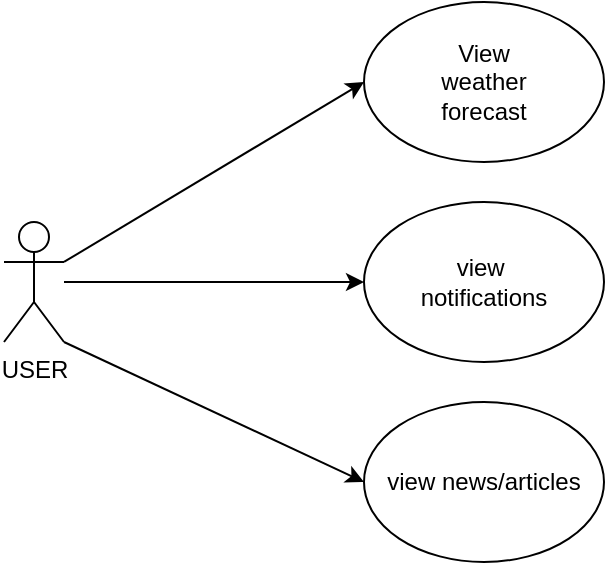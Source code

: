 <mxfile version="20.2.4" type="github"><diagram id="aQvzpvO4aYr6gS6fL9AE" name="Page-1"><mxGraphModel dx="734" dy="432" grid="1" gridSize="10" guides="1" tooltips="1" connect="1" arrows="1" fold="1" page="1" pageScale="1" pageWidth="827" pageHeight="1169" math="0" shadow="0"><root><mxCell id="0"/><mxCell id="1" parent="0"/><mxCell id="4dotIul7ackyg0p4VAue-1" value="View &lt;br&gt;weather &lt;br&gt;forecast" style="ellipse;whiteSpace=wrap;html=1;" vertex="1" parent="1"><mxGeometry x="300" y="80" width="120" height="80" as="geometry"/></mxCell><mxCell id="4dotIul7ackyg0p4VAue-2" value="USER" style="shape=umlActor;verticalLabelPosition=bottom;verticalAlign=top;html=1;outlineConnect=0;" vertex="1" parent="1"><mxGeometry x="120" y="190" width="30" height="60" as="geometry"/></mxCell><mxCell id="4dotIul7ackyg0p4VAue-3" value="view&amp;nbsp;&lt;br&gt;notifications" style="ellipse;whiteSpace=wrap;html=1;" vertex="1" parent="1"><mxGeometry x="300" y="180" width="120" height="80" as="geometry"/></mxCell><mxCell id="4dotIul7ackyg0p4VAue-4" value="view news/articles" style="ellipse;whiteSpace=wrap;html=1;" vertex="1" parent="1"><mxGeometry x="300" y="280" width="120" height="80" as="geometry"/></mxCell><mxCell id="4dotIul7ackyg0p4VAue-14" value="" style="endArrow=classic;html=1;rounded=0;exitX=1;exitY=0.333;exitDx=0;exitDy=0;exitPerimeter=0;entryX=0;entryY=0.5;entryDx=0;entryDy=0;" edge="1" parent="1" source="4dotIul7ackyg0p4VAue-2" target="4dotIul7ackyg0p4VAue-1"><mxGeometry width="50" height="50" relative="1" as="geometry"><mxPoint x="350" y="290" as="sourcePoint"/><mxPoint x="400" y="240" as="targetPoint"/></mxGeometry></mxCell><mxCell id="4dotIul7ackyg0p4VAue-15" value="" style="endArrow=classic;html=1;rounded=0;entryX=0;entryY=0.5;entryDx=0;entryDy=0;" edge="1" parent="1" source="4dotIul7ackyg0p4VAue-2" target="4dotIul7ackyg0p4VAue-3"><mxGeometry width="50" height="50" relative="1" as="geometry"><mxPoint x="350" y="290" as="sourcePoint"/><mxPoint x="400" y="240" as="targetPoint"/></mxGeometry></mxCell><mxCell id="4dotIul7ackyg0p4VAue-16" value="" style="endArrow=classic;html=1;rounded=0;exitX=1;exitY=1;exitDx=0;exitDy=0;exitPerimeter=0;entryX=0;entryY=0.5;entryDx=0;entryDy=0;" edge="1" parent="1" source="4dotIul7ackyg0p4VAue-2" target="4dotIul7ackyg0p4VAue-4"><mxGeometry width="50" height="50" relative="1" as="geometry"><mxPoint x="350" y="290" as="sourcePoint"/><mxPoint x="400" y="240" as="targetPoint"/></mxGeometry></mxCell></root></mxGraphModel></diagram></mxfile>